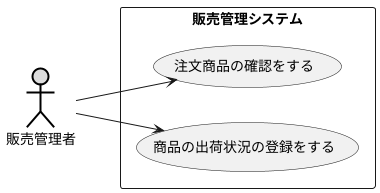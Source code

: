 @startuml ユースケース図
left to right direction
actor 販売管理者 #DDDDDD;line:black;line.bold;
rectangle "販売管理システム" as system {
販売管理者 --> (注文商品の確認をする)
販売管理者 --> (商品の出荷状況の登録をする)
}
@enduml





